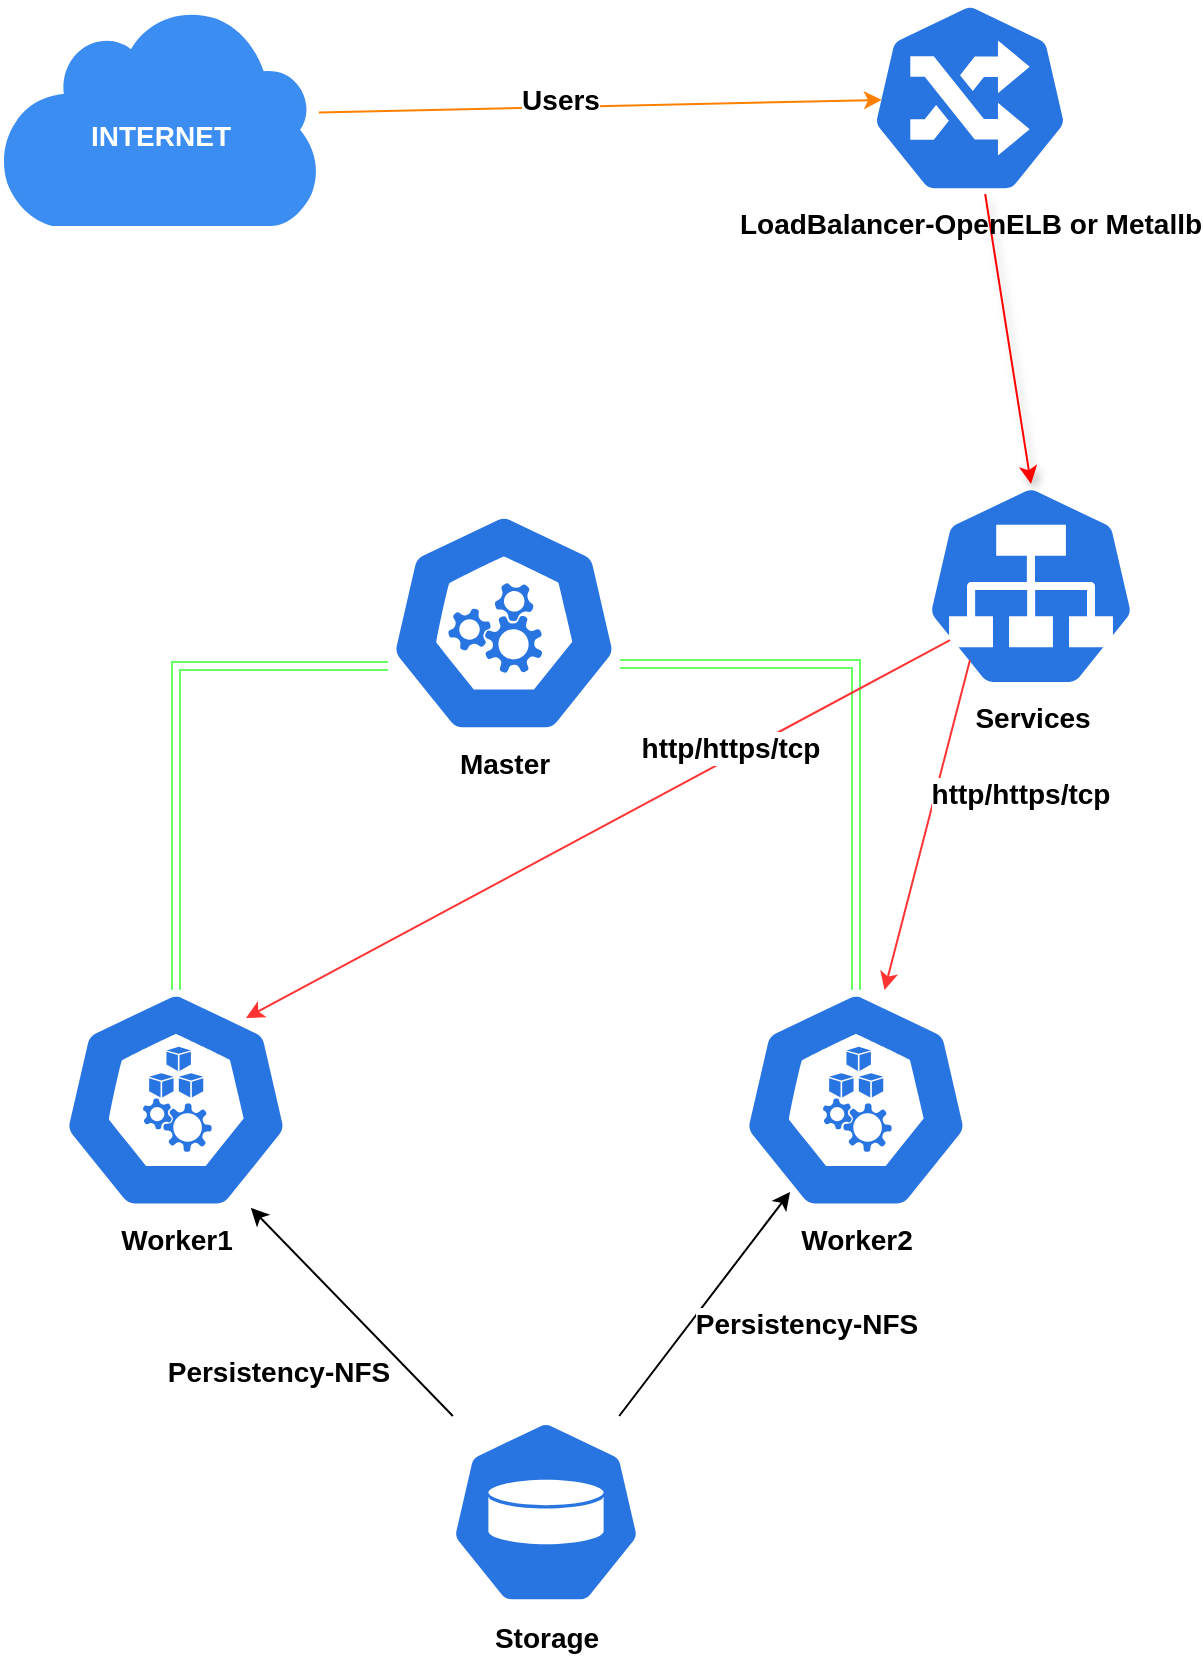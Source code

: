 <mxfile version="20.8.23" type="github"><diagram name="Page-1" id="F1aGhLqmKKaqy9vYzC-R"><mxGraphModel dx="1833" dy="1119" grid="0" gridSize="10" guides="1" tooltips="1" connect="1" arrows="1" fold="1" page="1" pageScale="1" pageWidth="850" pageHeight="1100" math="0" shadow="0"><root><mxCell id="0"/><mxCell id="1" parent="0"/><mxCell id="W61XLauI-yKyM8cVX2Av-1" value="&lt;div&gt;&lt;font style=&quot;font-size: 14px;&quot;&gt;&lt;b&gt;&lt;font style=&quot;font-size: 12px;&quot;&gt;&lt;font style=&quot;font-size: 14px;&quot;&gt;Worker1&lt;/font&gt;&lt;/font&gt;&lt;/b&gt;&lt;/font&gt;&lt;/div&gt;" style="sketch=0;html=1;dashed=0;whitespace=wrap;fillColor=#2875E2;strokeColor=#ffffff;points=[[0.005,0.63,0],[0.1,0.2,0],[0.9,0.2,0],[0.5,0,0],[0.995,0.63,0],[0.72,0.99,0],[0.5,1,0],[0.28,0.99,0]];verticalLabelPosition=bottom;align=center;verticalAlign=top;shape=mxgraph.kubernetes.icon;prIcon=node" parent="1" vertex="1"><mxGeometry x="140" y="563" width="170" height="110" as="geometry"/></mxCell><mxCell id="W61XLauI-yKyM8cVX2Av-3" value="&lt;font style=&quot;font-size: 14px;&quot;&gt;&lt;b&gt;&lt;font style=&quot;font-size: 14px;&quot;&gt;Worker2&lt;/font&gt;&lt;/b&gt;&lt;/font&gt;" style="sketch=0;html=1;dashed=0;whitespace=wrap;fillColor=#2875E2;strokeColor=#ffffff;points=[[0.005,0.63,0],[0.1,0.2,0],[0.9,0.2,0],[0.5,0,0],[0.995,0.63,0],[0.72,0.99,0],[0.5,1,0],[0.28,0.99,0]];verticalLabelPosition=bottom;align=center;verticalAlign=top;shape=mxgraph.kubernetes.icon;prIcon=node" parent="1" vertex="1"><mxGeometry x="480" y="563" width="170" height="110" as="geometry"/></mxCell><mxCell id="W61XLauI-yKyM8cVX2Av-13" style="edgeStyle=orthogonalEdgeStyle;rounded=0;orthogonalLoop=1;jettySize=auto;html=1;entryX=0.5;entryY=0;entryDx=0;entryDy=0;entryPerimeter=0;strokeColor=#66FF66;shape=link;exitX=0.08;exitY=0.694;exitDx=0;exitDy=0;exitPerimeter=0;" parent="1" source="fsRHxmP5TGjStdf1Ekc3-13" target="W61XLauI-yKyM8cVX2Av-1" edge="1"><mxGeometry relative="1" as="geometry"><mxPoint x="385" y="408" as="sourcePoint"/></mxGeometry></mxCell><mxCell id="W61XLauI-yKyM8cVX2Av-15" style="edgeStyle=orthogonalEdgeStyle;rounded=0;orthogonalLoop=1;jettySize=auto;html=1;exitX=0.92;exitY=0.685;exitDx=0;exitDy=0;exitPerimeter=0;strokeColor=#66FF66;shape=link;" parent="1" source="fsRHxmP5TGjStdf1Ekc3-13" target="W61XLauI-yKyM8cVX2Av-3" edge="1"><mxGeometry relative="1" as="geometry"><mxPoint x="385" y="403" as="sourcePoint"/></mxGeometry></mxCell><mxCell id="fsRHxmP5TGjStdf1Ekc3-1" value="&lt;b&gt;Storage&lt;/b&gt;" style="sketch=0;html=1;dashed=0;whitespace=wrap;fillColor=#2875E2;strokeColor=#ffffff;points=[[0.005,0.63,0],[0.1,0.2,0],[0.9,0.2,0],[0.5,0,0],[0.995,0.63,0],[0.72,0.99,0],[0.5,1,0],[0.28,0.99,0]];verticalLabelPosition=bottom;align=center;verticalAlign=top;shape=mxgraph.kubernetes.icon;prIcon=vol;labelBorderColor=none;fontSize=14;" vertex="1" parent="1"><mxGeometry x="362" y="776" width="96" height="96" as="geometry"/></mxCell><mxCell id="fsRHxmP5TGjStdf1Ekc3-4" value="" style="endArrow=classic;html=1;rounded=0;fontSize=14;entryX=0.306;entryY=0.918;entryDx=0;entryDy=0;entryPerimeter=0;" edge="1" parent="1" source="fsRHxmP5TGjStdf1Ekc3-1" target="W61XLauI-yKyM8cVX2Av-3"><mxGeometry relative="1" as="geometry"><mxPoint x="417" y="780" as="sourcePoint"/><mxPoint x="517" y="780" as="targetPoint"/></mxGeometry></mxCell><mxCell id="fsRHxmP5TGjStdf1Ekc3-5" value="&lt;b&gt;Persistency-NFS&lt;/b&gt;" style="edgeLabel;resizable=0;html=1;align=center;verticalAlign=middle;labelBorderColor=none;fontSize=14;" connectable="0" vertex="1" parent="fsRHxmP5TGjStdf1Ekc3-4"><mxGeometry relative="1" as="geometry"><mxPoint x="50" y="10" as="offset"/></mxGeometry></mxCell><mxCell id="fsRHxmP5TGjStdf1Ekc3-6" value="" style="endArrow=classic;html=1;rounded=0;fontSize=14;entryX=0.72;entryY=0.99;entryDx=0;entryDy=0;entryPerimeter=0;" edge="1" parent="1" source="fsRHxmP5TGjStdf1Ekc3-1" target="W61XLauI-yKyM8cVX2Av-1"><mxGeometry relative="1" as="geometry"><mxPoint x="173" y="825" as="sourcePoint"/><mxPoint x="288" y="709" as="targetPoint"/></mxGeometry></mxCell><mxCell id="fsRHxmP5TGjStdf1Ekc3-7" value="&lt;b&gt;Persistency-NFS&lt;/b&gt;" style="edgeLabel;resizable=0;html=1;align=center;verticalAlign=middle;labelBorderColor=none;fontSize=14;" connectable="0" vertex="1" parent="fsRHxmP5TGjStdf1Ekc3-6"><mxGeometry relative="1" as="geometry"><mxPoint x="-37" y="30" as="offset"/></mxGeometry></mxCell><mxCell id="fsRHxmP5TGjStdf1Ekc3-8" value="&lt;b&gt;Services&lt;/b&gt;" style="sketch=0;html=1;dashed=0;whitespace=wrap;fillColor=#2875E2;strokeColor=#ffffff;points=[[0.005,0.63,0],[0.1,0.2,0],[0.9,0.2,0],[0.5,0,0],[0.995,0.63,0],[0.72,0.99,0],[0.5,1,0],[0.28,0.99,0]];verticalLabelPosition=bottom;align=center;verticalAlign=top;shape=mxgraph.kubernetes.icon;prIcon=svc;labelBorderColor=none;fontSize=14;" vertex="1" parent="1"><mxGeometry x="582" y="310" width="141" height="102" as="geometry"/></mxCell><mxCell id="fsRHxmP5TGjStdf1Ekc3-9" value="" style="endArrow=classic;html=1;rounded=0;fontSize=14;exitX=0.213;exitY=0.765;exitDx=0;exitDy=0;exitPerimeter=0;entryX=0.706;entryY=0.127;entryDx=0;entryDy=0;entryPerimeter=0;strokeColor=#FF3333;" edge="1" parent="1" source="fsRHxmP5TGjStdf1Ekc3-8" target="W61XLauI-yKyM8cVX2Av-1"><mxGeometry relative="1" as="geometry"><mxPoint x="449" y="660" as="sourcePoint"/><mxPoint x="348" y="556" as="targetPoint"/></mxGeometry></mxCell><mxCell id="fsRHxmP5TGjStdf1Ekc3-10" value="&lt;b&gt;http/https/tcp&lt;/b&gt;" style="edgeLabel;resizable=0;html=1;align=center;verticalAlign=middle;labelBorderColor=none;fontSize=14;" connectable="0" vertex="1" parent="fsRHxmP5TGjStdf1Ekc3-9"><mxGeometry relative="1" as="geometry"><mxPoint x="66" y="-41" as="offset"/></mxGeometry></mxCell><mxCell id="fsRHxmP5TGjStdf1Ekc3-11" value="" style="endArrow=classic;html=1;rounded=0;fontSize=14;exitX=0.213;exitY=0.765;exitDx=0;exitDy=0;exitPerimeter=0;strokeColor=#FF3333;" edge="1" parent="1" target="W61XLauI-yKyM8cVX2Av-3"><mxGeometry relative="1" as="geometry"><mxPoint x="622" y="398" as="sourcePoint"/><mxPoint x="270" y="587" as="targetPoint"/></mxGeometry></mxCell><mxCell id="fsRHxmP5TGjStdf1Ekc3-12" value="&lt;b&gt;http/https/tcp&lt;/b&gt;" style="edgeLabel;resizable=0;html=1;align=center;verticalAlign=middle;labelBorderColor=none;fontSize=14;" connectable="0" vertex="1" parent="fsRHxmP5TGjStdf1Ekc3-11"><mxGeometry relative="1" as="geometry"><mxPoint x="46" y="-16" as="offset"/></mxGeometry></mxCell><mxCell id="fsRHxmP5TGjStdf1Ekc3-13" value="&lt;b&gt;&lt;font style=&quot;font-size: 14px;&quot;&gt;Master&lt;/font&gt;&lt;/b&gt;" style="sketch=0;html=1;dashed=0;whitespace=wrap;fillColor=#2875E2;strokeColor=#ffffff;points=[[0.005,0.63,0],[0.1,0.2,0],[0.9,0.2,0],[0.5,0,0],[0.995,0.63,0],[0.72,0.99,0],[0.5,1,0],[0.28,0.99,0]];verticalLabelPosition=bottom;align=center;verticalAlign=top;shape=mxgraph.kubernetes.icon;prIcon=master;labelBorderColor=none;fontSize=14;" vertex="1" parent="1"><mxGeometry x="320" y="324" width="138" height="111" as="geometry"/></mxCell><mxCell id="fsRHxmP5TGjStdf1Ekc3-19" style="edgeStyle=none;rounded=0;orthogonalLoop=1;jettySize=auto;html=1;entryX=0.5;entryY=0;entryDx=0;entryDy=0;entryPerimeter=0;strokeColor=#FF0000;fontSize=14;fontColor=#FFFFFF;fillColor=#FF8000;shadow=1;" edge="1" parent="1" source="fsRHxmP5TGjStdf1Ekc3-15" target="fsRHxmP5TGjStdf1Ekc3-8"><mxGeometry relative="1" as="geometry"/></mxCell><mxCell id="fsRHxmP5TGjStdf1Ekc3-15" value="&lt;b&gt;LoadBalancer-OpenELB or Metallb&lt;/b&gt;" style="sketch=0;html=1;dashed=0;whitespace=wrap;fillColor=#2875E2;strokeColor=#ffffff;points=[[0.005,0.63,0],[0.1,0.2,0],[0.9,0.2,0],[0.5,0,0],[0.995,0.63,0],[0.72,0.99,0],[0.5,1,0],[0.28,0.99,0]];verticalLabelPosition=bottom;align=center;verticalAlign=top;shape=mxgraph.kubernetes.icon;prIcon=ing;labelBorderColor=none;fontSize=14;" vertex="1" parent="1"><mxGeometry x="565" y="69" width="114" height="96" as="geometry"/></mxCell><mxCell id="fsRHxmP5TGjStdf1Ekc3-17" style="rounded=0;orthogonalLoop=1;jettySize=auto;html=1;entryX=0.114;entryY=0.51;entryDx=0;entryDy=0;entryPerimeter=0;strokeColor=#FF8000;fontSize=14;fillColor=#FF8000;" edge="1" parent="1" source="fsRHxmP5TGjStdf1Ekc3-16" target="fsRHxmP5TGjStdf1Ekc3-15"><mxGeometry relative="1" as="geometry"/></mxCell><mxCell id="fsRHxmP5TGjStdf1Ekc3-18" value="&lt;div&gt;&lt;b&gt;Users&lt;/b&gt;&lt;/div&gt;" style="edgeLabel;html=1;align=center;verticalAlign=middle;resizable=0;points=[];fontSize=14;" vertex="1" connectable="0" parent="fsRHxmP5TGjStdf1Ekc3-17"><mxGeometry x="-0.422" y="-1" relative="1" as="geometry"><mxPoint x="39" y="-6" as="offset"/></mxGeometry></mxCell><mxCell id="fsRHxmP5TGjStdf1Ekc3-16" value="&lt;div&gt;&lt;b&gt;&lt;br&gt;&lt;/b&gt;&lt;/div&gt;&lt;div&gt;&lt;b&gt;&lt;br&gt;&lt;/b&gt;&lt;/div&gt;&lt;div&gt;&lt;b&gt;&lt;br&gt;&lt;/b&gt;&lt;/div&gt;&lt;div&gt;&lt;b&gt;&lt;font color=&quot;#FFFFFF&quot;&gt;INTERNET&lt;/font&gt;&lt;/b&gt;&lt;/div&gt;" style="sketch=0;html=1;aspect=fixed;strokeColor=none;shadow=0;align=center;verticalAlign=top;fillColor=#3B8DF1;shape=mxgraph.gcp2.cloud;labelBorderColor=none;fontSize=14;" vertex="1" parent="1"><mxGeometry x="137" y="71" width="159.42" height="110" as="geometry"/></mxCell><mxCell id="fsRHxmP5TGjStdf1Ekc3-20" value="Text" style="text;strokeColor=none;align=center;fillColor=none;html=1;verticalAlign=middle;whiteSpace=wrap;rounded=0;fontSize=14;fontColor=#FFFFFF;" vertex="1" parent="1"><mxGeometry x="518" y="492" width="60" height="30" as="geometry"/></mxCell></root></mxGraphModel></diagram></mxfile>